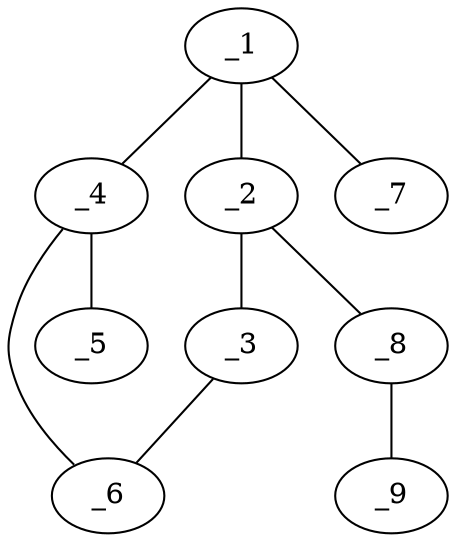 graph molid674324 {
	_1	 [charge=0,
		chem=4,
		symbol="N  ",
		x="4.5032",
		y="0.2694"];
	_2	 [charge=0,
		chem=1,
		symbol="C  ",
		x="3.6942",
		y="-0.3184"];
	_1 -- _2	 [valence=1];
	_4	 [charge=0,
		chem=1,
		symbol="C  ",
		x="5.3122",
		y="-0.3184"];
	_1 -- _4	 [valence=1];
	_7	 [charge=0,
		chem=4,
		symbol="N  ",
		x="4.5032",
		y="1.2694"];
	_1 -- _7	 [valence=1];
	_3	 [charge=0,
		chem=4,
		symbol="N  ",
		x="4.0032",
		y="-1.2694"];
	_2 -- _3	 [valence=2];
	_8	 [charge=0,
		chem=1,
		symbol="C  ",
		x="2.7431",
		y="-0.0093"];
	_2 -- _8	 [valence=1];
	_6	 [charge=0,
		chem=4,
		symbol="N  ",
		x="5.0032",
		y="-1.2694"];
	_3 -- _6	 [valence=1];
	_5	 [charge=0,
		chem=2,
		symbol="O  ",
		x="6.2633",
		y="-0.0094"];
	_4 -- _5	 [valence=2];
	_4 -- _6	 [valence=1];
	_9	 [charge=0,
		chem=1,
		symbol="C  ",
		x=2,
		y="-0.6785"];
	_8 -- _9	 [valence=1];
}
